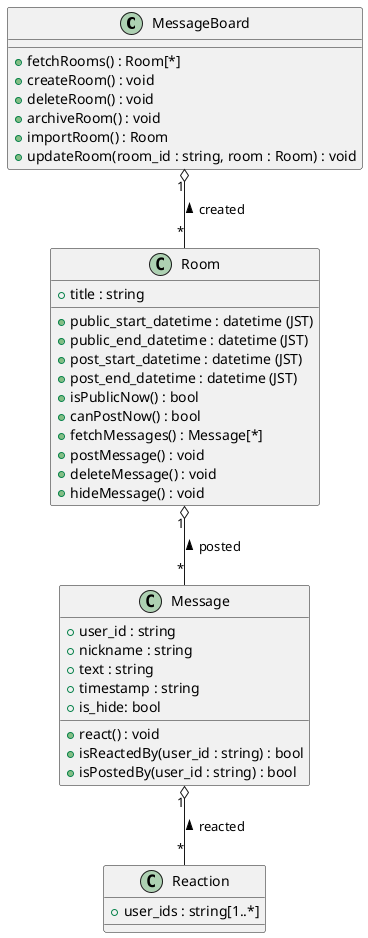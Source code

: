 @startuml class

class MessageBoard {
    + fetchRooms() : Room[*]
    + createRoom() : void
    + deleteRoom() : void
    + archiveRoom() : void
    + importRoom() : Room
    + updateRoom(room_id : string, room : Room) : void
}

class Room {
    + title : string
    + public_start_datetime : datetime (JST)
    + public_end_datetime : datetime (JST)
    + post_start_datetime : datetime (JST)
    + post_end_datetime : datetime (JST)
    + isPublicNow() : bool
    + canPostNow() : bool
    + fetchMessages() : Message[*]
    + postMessage() : void
    + deleteMessage() : void
    + hideMessage() : void
}
MessageBoard "1" o-- "*" Room : created <

class Message {
    + user_id : string
    + nickname : string
    + text : string
    + timestamp : string
    + is_hide: bool
    + react() : void
    + isReactedBy(user_id : string) : bool
    + isPostedBy(user_id : string) : bool
}
Room "1" o-- "*" Message : posted <

class Reaction {
    + user_ids : string[1..*]
}
Message "1" o-- "*" Reaction : reacted <

@enduml